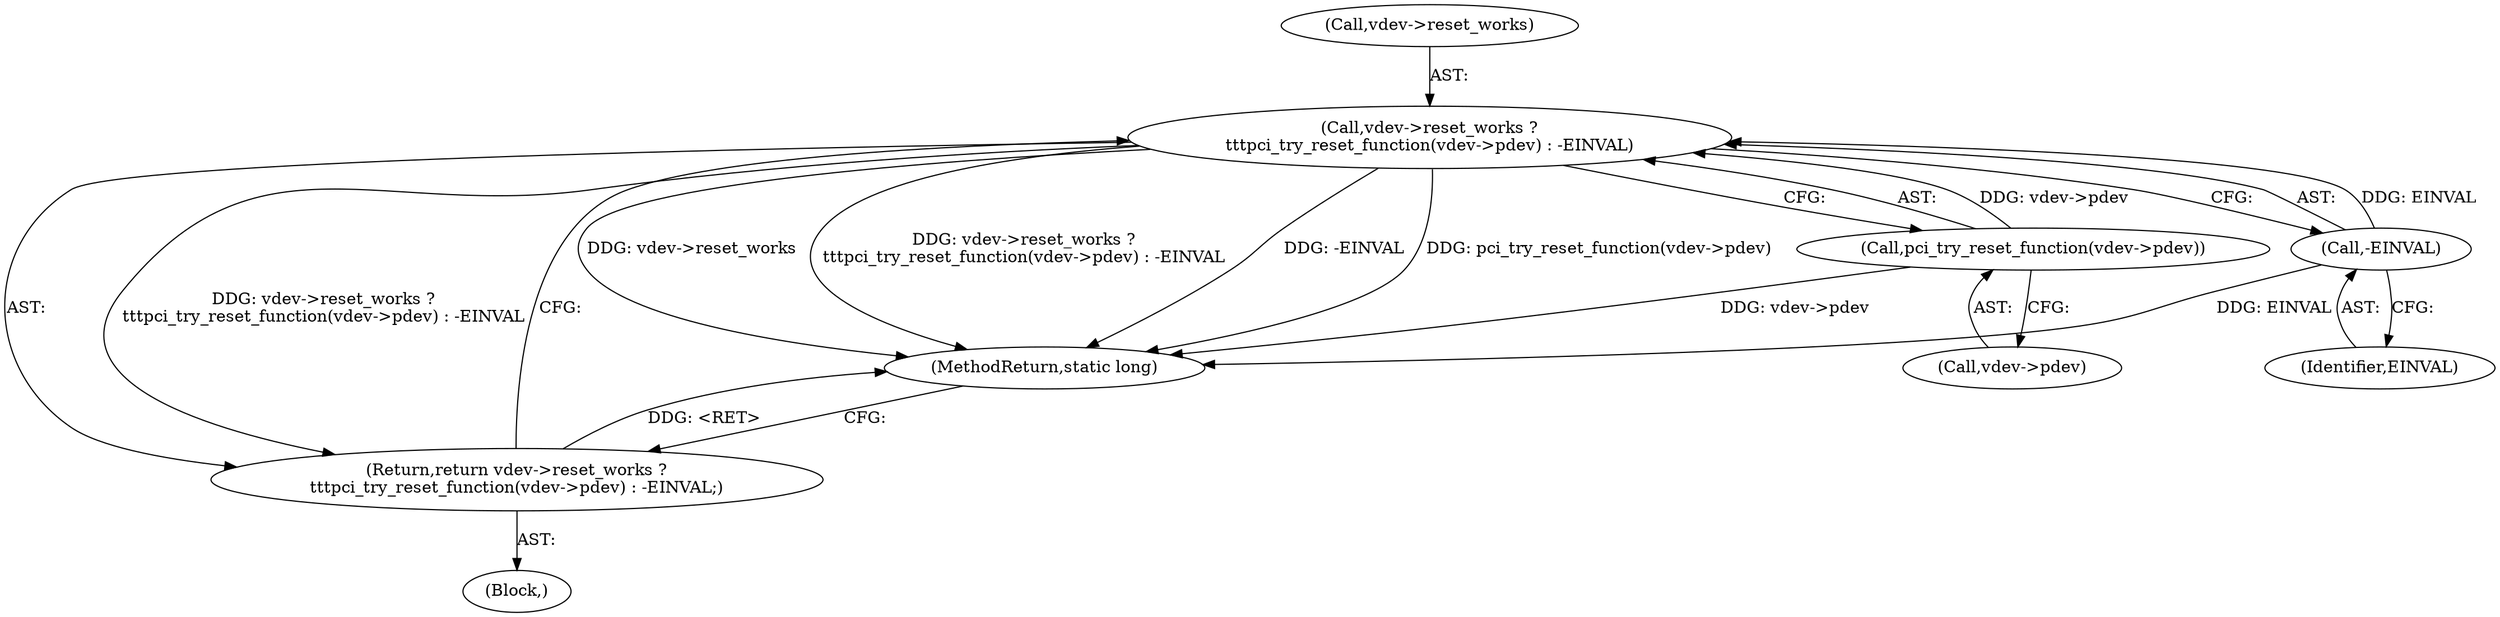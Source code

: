 digraph "0_linux_05692d7005a364add85c6e25a6c4447ce08f913a@pointer" {
"1000875" [label="(Call,vdev->reset_works ?\n\t\t\tpci_try_reset_function(vdev->pdev) : -EINVAL)"];
"1000879" [label="(Call,pci_try_reset_function(vdev->pdev))"];
"1000883" [label="(Call,-EINVAL)"];
"1000874" [label="(Return,return vdev->reset_works ?\n\t\t\tpci_try_reset_function(vdev->pdev) : -EINVAL;)"];
"1000875" [label="(Call,vdev->reset_works ?\n\t\t\tpci_try_reset_function(vdev->pdev) : -EINVAL)"];
"1000874" [label="(Return,return vdev->reset_works ?\n\t\t\tpci_try_reset_function(vdev->pdev) : -EINVAL;)"];
"1000876" [label="(Call,vdev->reset_works)"];
"1000873" [label="(Block,)"];
"1000884" [label="(Identifier,EINVAL)"];
"1000883" [label="(Call,-EINVAL)"];
"1001369" [label="(MethodReturn,static long)"];
"1000879" [label="(Call,pci_try_reset_function(vdev->pdev))"];
"1000880" [label="(Call,vdev->pdev)"];
"1000875" -> "1000874"  [label="AST: "];
"1000875" -> "1000879"  [label="CFG: "];
"1000875" -> "1000883"  [label="CFG: "];
"1000876" -> "1000875"  [label="AST: "];
"1000879" -> "1000875"  [label="AST: "];
"1000883" -> "1000875"  [label="AST: "];
"1000874" -> "1000875"  [label="CFG: "];
"1000875" -> "1001369"  [label="DDG: -EINVAL"];
"1000875" -> "1001369"  [label="DDG: pci_try_reset_function(vdev->pdev)"];
"1000875" -> "1001369"  [label="DDG: vdev->reset_works"];
"1000875" -> "1001369"  [label="DDG: vdev->reset_works ?\n\t\t\tpci_try_reset_function(vdev->pdev) : -EINVAL"];
"1000875" -> "1000874"  [label="DDG: vdev->reset_works ?\n\t\t\tpci_try_reset_function(vdev->pdev) : -EINVAL"];
"1000879" -> "1000875"  [label="DDG: vdev->pdev"];
"1000883" -> "1000875"  [label="DDG: EINVAL"];
"1000879" -> "1000880"  [label="CFG: "];
"1000880" -> "1000879"  [label="AST: "];
"1000879" -> "1001369"  [label="DDG: vdev->pdev"];
"1000883" -> "1000884"  [label="CFG: "];
"1000884" -> "1000883"  [label="AST: "];
"1000883" -> "1001369"  [label="DDG: EINVAL"];
"1000874" -> "1000873"  [label="AST: "];
"1001369" -> "1000874"  [label="CFG: "];
"1000874" -> "1001369"  [label="DDG: <RET>"];
}
